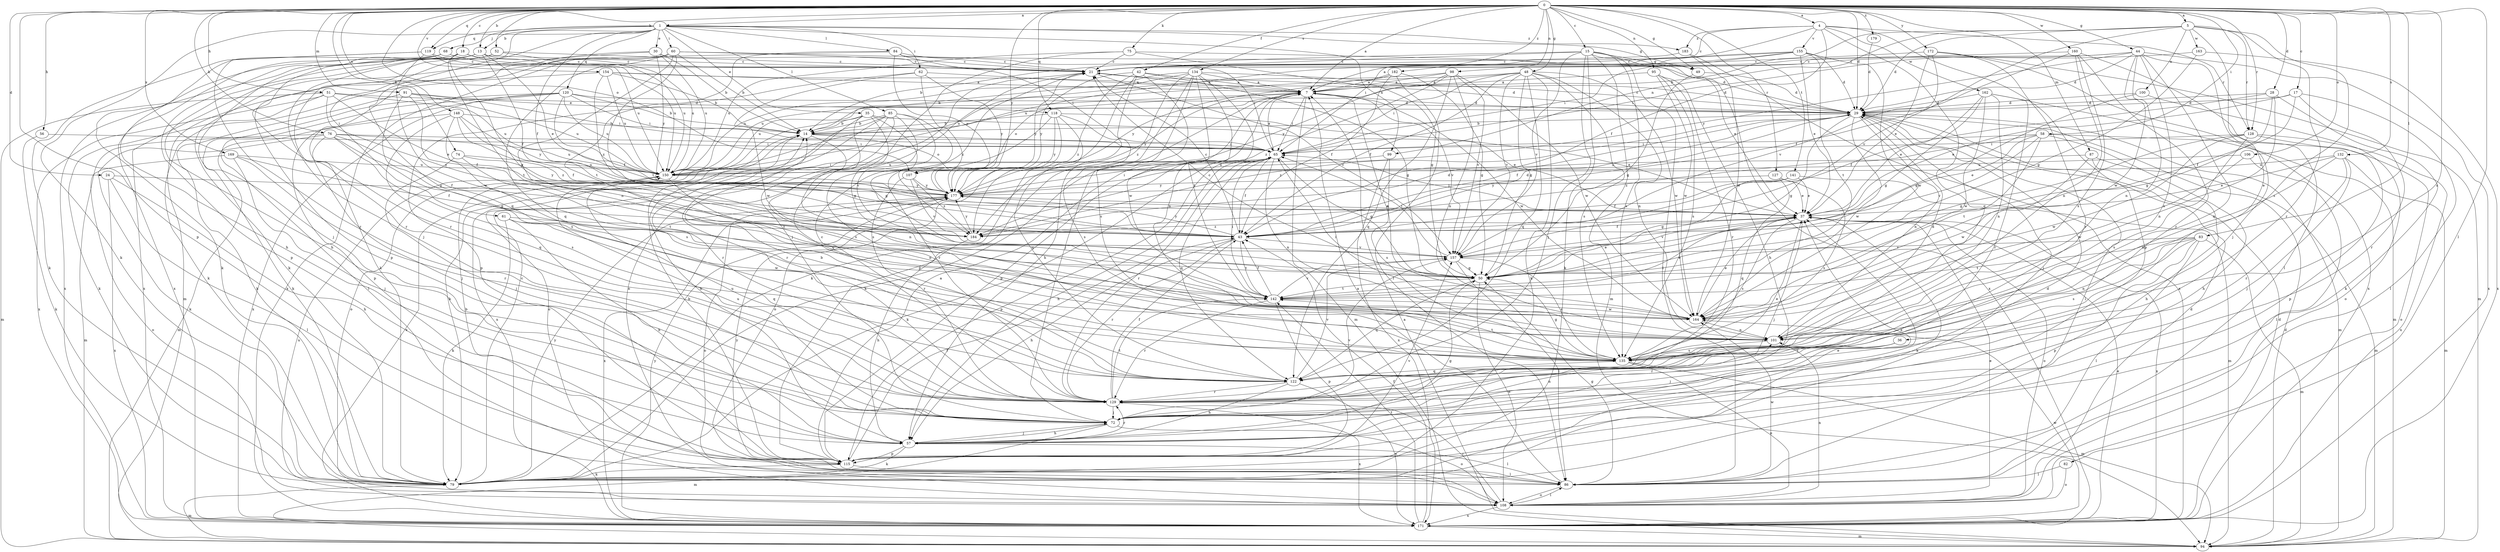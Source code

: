 strict digraph  {
0;
1;
4;
5;
7;
13;
14;
15;
17;
18;
21;
24;
28;
29;
30;
35;
36;
37;
42;
43;
44;
48;
49;
50;
51;
52;
56;
57;
58;
60;
61;
62;
65;
68;
72;
74;
75;
76;
79;
82;
83;
84;
85;
86;
87;
91;
94;
95;
98;
99;
100;
101;
106;
107;
108;
115;
118;
119;
120;
122;
127;
128;
129;
132;
134;
135;
141;
142;
148;
150;
154;
155;
157;
160;
162;
163;
164;
169;
171;
172;
177;
179;
182;
183;
184;
0 -> 1  [label=a];
0 -> 4  [label=a];
0 -> 5  [label=a];
0 -> 7  [label=a];
0 -> 13  [label=b];
0 -> 15  [label=c];
0 -> 17  [label=c];
0 -> 18  [label=c];
0 -> 24  [label=d];
0 -> 28  [label=d];
0 -> 29  [label=d];
0 -> 42  [label=f];
0 -> 44  [label=g];
0 -> 48  [label=g];
0 -> 49  [label=g];
0 -> 51  [label=h];
0 -> 52  [label=h];
0 -> 56  [label=h];
0 -> 58  [label=i];
0 -> 74  [label=k];
0 -> 75  [label=k];
0 -> 76  [label=k];
0 -> 82  [label=l];
0 -> 83  [label=l];
0 -> 87  [label=m];
0 -> 91  [label=m];
0 -> 95  [label=n];
0 -> 98  [label=n];
0 -> 106  [label=o];
0 -> 107  [label=o];
0 -> 115  [label=p];
0 -> 118  [label=q];
0 -> 119  [label=q];
0 -> 127  [label=r];
0 -> 128  [label=r];
0 -> 132  [label=s];
0 -> 134  [label=s];
0 -> 135  [label=s];
0 -> 141  [label=t];
0 -> 148  [label=u];
0 -> 154  [label=v];
0 -> 160  [label=w];
0 -> 169  [label=x];
0 -> 172  [label=y];
0 -> 177  [label=y];
0 -> 179  [label=z];
0 -> 182  [label=z];
1 -> 13  [label=b];
1 -> 30  [label=e];
1 -> 35  [label=e];
1 -> 43  [label=f];
1 -> 49  [label=g];
1 -> 60  [label=i];
1 -> 61  [label=i];
1 -> 62  [label=i];
1 -> 68  [label=j];
1 -> 79  [label=k];
1 -> 84  [label=l];
1 -> 85  [label=l];
1 -> 99  [label=n];
1 -> 119  [label=q];
1 -> 120  [label=q];
1 -> 122  [label=q];
1 -> 183  [label=z];
4 -> 21  [label=c];
4 -> 43  [label=f];
4 -> 65  [label=i];
4 -> 115  [label=p];
4 -> 122  [label=q];
4 -> 128  [label=r];
4 -> 155  [label=v];
4 -> 162  [label=w];
4 -> 183  [label=z];
5 -> 14  [label=b];
5 -> 29  [label=d];
5 -> 36  [label=e];
5 -> 99  [label=n];
5 -> 100  [label=n];
5 -> 128  [label=r];
5 -> 129  [label=r];
5 -> 135  [label=s];
5 -> 157  [label=v];
5 -> 163  [label=w];
7 -> 29  [label=d];
7 -> 65  [label=i];
7 -> 79  [label=k];
7 -> 94  [label=m];
7 -> 107  [label=o];
7 -> 115  [label=p];
7 -> 150  [label=u];
7 -> 157  [label=v];
7 -> 164  [label=w];
7 -> 177  [label=y];
13 -> 21  [label=c];
13 -> 37  [label=e];
13 -> 43  [label=f];
13 -> 57  [label=h];
13 -> 72  [label=j];
13 -> 150  [label=u];
13 -> 171  [label=x];
14 -> 65  [label=i];
14 -> 101  [label=n];
14 -> 107  [label=o];
14 -> 171  [label=x];
15 -> 14  [label=b];
15 -> 21  [label=c];
15 -> 49  [label=g];
15 -> 72  [label=j];
15 -> 79  [label=k];
15 -> 86  [label=l];
15 -> 94  [label=m];
15 -> 135  [label=s];
15 -> 157  [label=v];
15 -> 171  [label=x];
17 -> 29  [label=d];
17 -> 37  [label=e];
17 -> 43  [label=f];
17 -> 86  [label=l];
17 -> 129  [label=r];
18 -> 21  [label=c];
18 -> 50  [label=g];
18 -> 57  [label=h];
18 -> 72  [label=j];
18 -> 142  [label=t];
18 -> 150  [label=u];
21 -> 7  [label=a];
21 -> 108  [label=o];
21 -> 157  [label=v];
21 -> 177  [label=y];
24 -> 57  [label=h];
24 -> 86  [label=l];
24 -> 171  [label=x];
24 -> 177  [label=y];
28 -> 29  [label=d];
28 -> 43  [label=f];
28 -> 50  [label=g];
28 -> 79  [label=k];
28 -> 101  [label=n];
29 -> 14  [label=b];
29 -> 21  [label=c];
29 -> 43  [label=f];
29 -> 50  [label=g];
29 -> 72  [label=j];
29 -> 86  [label=l];
29 -> 94  [label=m];
29 -> 101  [label=n];
29 -> 164  [label=w];
29 -> 184  [label=z];
30 -> 14  [label=b];
30 -> 21  [label=c];
30 -> 79  [label=k];
30 -> 115  [label=p];
30 -> 150  [label=u];
30 -> 177  [label=y];
35 -> 14  [label=b];
35 -> 37  [label=e];
35 -> 50  [label=g];
35 -> 108  [label=o];
35 -> 129  [label=r];
35 -> 135  [label=s];
35 -> 157  [label=v];
36 -> 72  [label=j];
36 -> 129  [label=r];
36 -> 135  [label=s];
37 -> 43  [label=f];
37 -> 65  [label=i];
37 -> 72  [label=j];
37 -> 79  [label=k];
37 -> 108  [label=o];
37 -> 135  [label=s];
37 -> 157  [label=v];
37 -> 171  [label=x];
37 -> 184  [label=z];
42 -> 7  [label=a];
42 -> 50  [label=g];
42 -> 57  [label=h];
42 -> 79  [label=k];
42 -> 135  [label=s];
42 -> 177  [label=y];
42 -> 184  [label=z];
43 -> 21  [label=c];
43 -> 29  [label=d];
43 -> 57  [label=h];
43 -> 129  [label=r];
43 -> 142  [label=t];
43 -> 157  [label=v];
43 -> 177  [label=y];
44 -> 21  [label=c];
44 -> 29  [label=d];
44 -> 65  [label=i];
44 -> 72  [label=j];
44 -> 101  [label=n];
44 -> 122  [label=q];
44 -> 135  [label=s];
44 -> 164  [label=w];
44 -> 171  [label=x];
44 -> 177  [label=y];
48 -> 7  [label=a];
48 -> 43  [label=f];
48 -> 50  [label=g];
48 -> 65  [label=i];
48 -> 79  [label=k];
48 -> 101  [label=n];
48 -> 122  [label=q];
48 -> 135  [label=s];
48 -> 150  [label=u];
48 -> 157  [label=v];
48 -> 164  [label=w];
49 -> 29  [label=d];
49 -> 50  [label=g];
50 -> 21  [label=c];
50 -> 37  [label=e];
50 -> 108  [label=o];
50 -> 122  [label=q];
50 -> 142  [label=t];
51 -> 29  [label=d];
51 -> 37  [label=e];
51 -> 79  [label=k];
51 -> 94  [label=m];
51 -> 150  [label=u];
51 -> 171  [label=x];
51 -> 184  [label=z];
52 -> 21  [label=c];
52 -> 129  [label=r];
52 -> 150  [label=u];
52 -> 171  [label=x];
56 -> 65  [label=i];
56 -> 79  [label=k];
57 -> 14  [label=b];
57 -> 37  [label=e];
57 -> 50  [label=g];
57 -> 72  [label=j];
57 -> 79  [label=k];
57 -> 86  [label=l];
57 -> 115  [label=p];
57 -> 129  [label=r];
58 -> 37  [label=e];
58 -> 57  [label=h];
58 -> 65  [label=i];
58 -> 108  [label=o];
58 -> 142  [label=t];
58 -> 157  [label=v];
58 -> 184  [label=z];
60 -> 14  [label=b];
60 -> 21  [label=c];
60 -> 65  [label=i];
60 -> 79  [label=k];
60 -> 101  [label=n];
60 -> 122  [label=q];
60 -> 142  [label=t];
60 -> 171  [label=x];
61 -> 57  [label=h];
61 -> 79  [label=k];
61 -> 122  [label=q];
61 -> 164  [label=w];
61 -> 184  [label=z];
62 -> 7  [label=a];
62 -> 115  [label=p];
62 -> 164  [label=w];
62 -> 177  [label=y];
62 -> 184  [label=z];
65 -> 7  [label=a];
65 -> 43  [label=f];
65 -> 50  [label=g];
65 -> 57  [label=h];
65 -> 79  [label=k];
65 -> 101  [label=n];
65 -> 115  [label=p];
65 -> 122  [label=q];
65 -> 129  [label=r];
65 -> 150  [label=u];
68 -> 21  [label=c];
68 -> 79  [label=k];
68 -> 115  [label=p];
68 -> 129  [label=r];
68 -> 171  [label=x];
72 -> 57  [label=h];
72 -> 94  [label=m];
72 -> 101  [label=n];
72 -> 108  [label=o];
72 -> 150  [label=u];
72 -> 157  [label=v];
74 -> 72  [label=j];
74 -> 142  [label=t];
74 -> 150  [label=u];
74 -> 177  [label=y];
75 -> 21  [label=c];
75 -> 37  [label=e];
75 -> 50  [label=g];
75 -> 72  [label=j];
75 -> 150  [label=u];
76 -> 43  [label=f];
76 -> 50  [label=g];
76 -> 65  [label=i];
76 -> 72  [label=j];
76 -> 79  [label=k];
76 -> 94  [label=m];
76 -> 135  [label=s];
76 -> 150  [label=u];
79 -> 21  [label=c];
79 -> 37  [label=e];
79 -> 94  [label=m];
79 -> 177  [label=y];
82 -> 86  [label=l];
82 -> 108  [label=o];
83 -> 86  [label=l];
83 -> 94  [label=m];
83 -> 101  [label=n];
83 -> 115  [label=p];
83 -> 135  [label=s];
83 -> 142  [label=t];
83 -> 157  [label=v];
84 -> 21  [label=c];
84 -> 29  [label=d];
84 -> 65  [label=i];
84 -> 94  [label=m];
84 -> 142  [label=t];
84 -> 177  [label=y];
85 -> 14  [label=b];
85 -> 50  [label=g];
85 -> 79  [label=k];
85 -> 108  [label=o];
85 -> 122  [label=q];
85 -> 129  [label=r];
85 -> 135  [label=s];
85 -> 171  [label=x];
86 -> 7  [label=a];
86 -> 14  [label=b];
86 -> 50  [label=g];
86 -> 108  [label=o];
86 -> 164  [label=w];
86 -> 177  [label=y];
87 -> 57  [label=h];
87 -> 94  [label=m];
87 -> 150  [label=u];
87 -> 164  [label=w];
91 -> 43  [label=f];
91 -> 65  [label=i];
91 -> 79  [label=k];
91 -> 135  [label=s];
91 -> 150  [label=u];
91 -> 118  [label=e];
94 -> 7  [label=a];
94 -> 29  [label=d];
95 -> 7  [label=a];
95 -> 57  [label=h];
95 -> 129  [label=r];
95 -> 135  [label=s];
95 -> 164  [label=w];
98 -> 7  [label=a];
98 -> 101  [label=n];
98 -> 122  [label=q];
98 -> 150  [label=u];
98 -> 157  [label=v];
98 -> 164  [label=w];
98 -> 177  [label=y];
98 -> 184  [label=z];
99 -> 135  [label=s];
99 -> 150  [label=u];
99 -> 171  [label=x];
100 -> 29  [label=d];
100 -> 50  [label=g];
100 -> 108  [label=o];
101 -> 29  [label=d];
101 -> 135  [label=s];
106 -> 86  [label=l];
106 -> 150  [label=u];
106 -> 164  [label=w];
107 -> 129  [label=r];
107 -> 157  [label=v];
107 -> 177  [label=y];
107 -> 184  [label=z];
108 -> 29  [label=d];
108 -> 37  [label=e];
108 -> 86  [label=l];
108 -> 101  [label=n];
108 -> 129  [label=r];
108 -> 150  [label=u];
108 -> 171  [label=x];
115 -> 7  [label=a];
115 -> 14  [label=b];
115 -> 29  [label=d];
115 -> 43  [label=f];
115 -> 79  [label=k];
115 -> 86  [label=l];
115 -> 157  [label=v];
118 -> 14  [label=b];
118 -> 37  [label=e];
118 -> 108  [label=o];
118 -> 122  [label=q];
118 -> 129  [label=r];
118 -> 135  [label=s];
118 -> 177  [label=y];
119 -> 21  [label=c];
119 -> 79  [label=k];
119 -> 129  [label=r];
119 -> 150  [label=u];
119 -> 164  [label=w];
120 -> 14  [label=b];
120 -> 29  [label=d];
120 -> 43  [label=f];
120 -> 65  [label=i];
120 -> 79  [label=k];
120 -> 86  [label=l];
120 -> 115  [label=p];
120 -> 150  [label=u];
120 -> 171  [label=x];
122 -> 14  [label=b];
122 -> 37  [label=e];
122 -> 57  [label=h];
122 -> 129  [label=r];
122 -> 157  [label=v];
122 -> 171  [label=x];
127 -> 37  [label=e];
127 -> 122  [label=q];
127 -> 135  [label=s];
127 -> 177  [label=y];
128 -> 50  [label=g];
128 -> 65  [label=i];
128 -> 115  [label=p];
128 -> 135  [label=s];
128 -> 164  [label=w];
128 -> 171  [label=x];
129 -> 21  [label=c];
129 -> 43  [label=f];
129 -> 72  [label=j];
129 -> 142  [label=t];
129 -> 150  [label=u];
129 -> 171  [label=x];
132 -> 37  [label=e];
132 -> 72  [label=j];
132 -> 94  [label=m];
132 -> 101  [label=n];
132 -> 129  [label=r];
132 -> 150  [label=u];
134 -> 7  [label=a];
134 -> 14  [label=b];
134 -> 29  [label=d];
134 -> 72  [label=j];
134 -> 101  [label=n];
134 -> 115  [label=p];
134 -> 142  [label=t];
134 -> 150  [label=u];
134 -> 164  [label=w];
134 -> 184  [label=z];
135 -> 50  [label=g];
135 -> 94  [label=m];
135 -> 108  [label=o];
135 -> 122  [label=q];
135 -> 142  [label=t];
141 -> 37  [label=e];
141 -> 43  [label=f];
141 -> 50  [label=g];
141 -> 94  [label=m];
141 -> 177  [label=y];
142 -> 37  [label=e];
142 -> 43  [label=f];
142 -> 65  [label=i];
142 -> 115  [label=p];
142 -> 129  [label=r];
142 -> 157  [label=v];
142 -> 164  [label=w];
148 -> 14  [label=b];
148 -> 43  [label=f];
148 -> 94  [label=m];
148 -> 122  [label=q];
148 -> 135  [label=s];
148 -> 177  [label=y];
148 -> 184  [label=z];
150 -> 65  [label=i];
150 -> 101  [label=n];
150 -> 177  [label=y];
154 -> 7  [label=a];
154 -> 14  [label=b];
154 -> 29  [label=d];
154 -> 79  [label=k];
154 -> 150  [label=u];
154 -> 184  [label=z];
155 -> 7  [label=a];
155 -> 21  [label=c];
155 -> 29  [label=d];
155 -> 37  [label=e];
155 -> 65  [label=i];
155 -> 142  [label=t];
155 -> 150  [label=u];
155 -> 164  [label=w];
157 -> 50  [label=g];
157 -> 65  [label=i];
157 -> 86  [label=l];
157 -> 135  [label=s];
160 -> 21  [label=c];
160 -> 43  [label=f];
160 -> 86  [label=l];
160 -> 101  [label=n];
160 -> 129  [label=r];
160 -> 135  [label=s];
162 -> 29  [label=d];
162 -> 37  [label=e];
162 -> 50  [label=g];
162 -> 94  [label=m];
162 -> 101  [label=n];
162 -> 129  [label=r];
162 -> 164  [label=w];
163 -> 21  [label=c];
163 -> 50  [label=g];
163 -> 171  [label=x];
164 -> 7  [label=a];
164 -> 37  [label=e];
164 -> 65  [label=i];
164 -> 101  [label=n];
169 -> 43  [label=f];
169 -> 72  [label=j];
169 -> 108  [label=o];
169 -> 129  [label=r];
169 -> 150  [label=u];
171 -> 29  [label=d];
171 -> 37  [label=e];
171 -> 43  [label=f];
171 -> 94  [label=m];
171 -> 142  [label=t];
171 -> 164  [label=w];
171 -> 177  [label=y];
172 -> 21  [label=c];
172 -> 37  [label=e];
172 -> 94  [label=m];
172 -> 129  [label=r];
172 -> 157  [label=v];
172 -> 171  [label=x];
177 -> 37  [label=e];
177 -> 65  [label=i];
177 -> 108  [label=o];
177 -> 171  [label=x];
179 -> 29  [label=d];
182 -> 7  [label=a];
182 -> 43  [label=f];
182 -> 50  [label=g];
182 -> 86  [label=l];
182 -> 177  [label=y];
183 -> 21  [label=c];
183 -> 164  [label=w];
183 -> 171  [label=x];
184 -> 29  [label=d];
184 -> 57  [label=h];
184 -> 177  [label=y];
}
